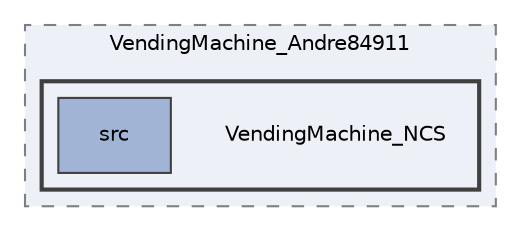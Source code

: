 digraph "/home/andre/Secretária/VendingMachine_Andre84911/VendingMachine_NCS"
{
 // LATEX_PDF_SIZE
  edge [fontname="Helvetica",fontsize="10",labelfontname="Helvetica",labelfontsize="10"];
  node [fontname="Helvetica",fontsize="10",shape=record];
  compound=true
  subgraph clusterdir_010a4f97648707343248ecd8646c1d45 {
    graph [ bgcolor="#edf0f7", pencolor="grey50", style="filled,dashed,", label="VendingMachine_Andre84911", fontname="Helvetica", fontsize="10", URL="dir_010a4f97648707343248ecd8646c1d45.html"]
  subgraph clusterdir_bd796d98a7a7e232e5ad797db600faef {
    graph [ bgcolor="#edf0f7", pencolor="grey25", style="filled,bold,", label="", fontname="Helvetica", fontsize="10", URL="dir_bd796d98a7a7e232e5ad797db600faef.html"]
    dir_bd796d98a7a7e232e5ad797db600faef [shape=plaintext, label="VendingMachine_NCS"];
  dir_05c8ee3c8d3b37518563dcf5b153aeee [shape=box, label="src", style="filled,", fillcolor="#a2b4d6", color="grey25", URL="dir_05c8ee3c8d3b37518563dcf5b153aeee.html"];
  }
  }
}
